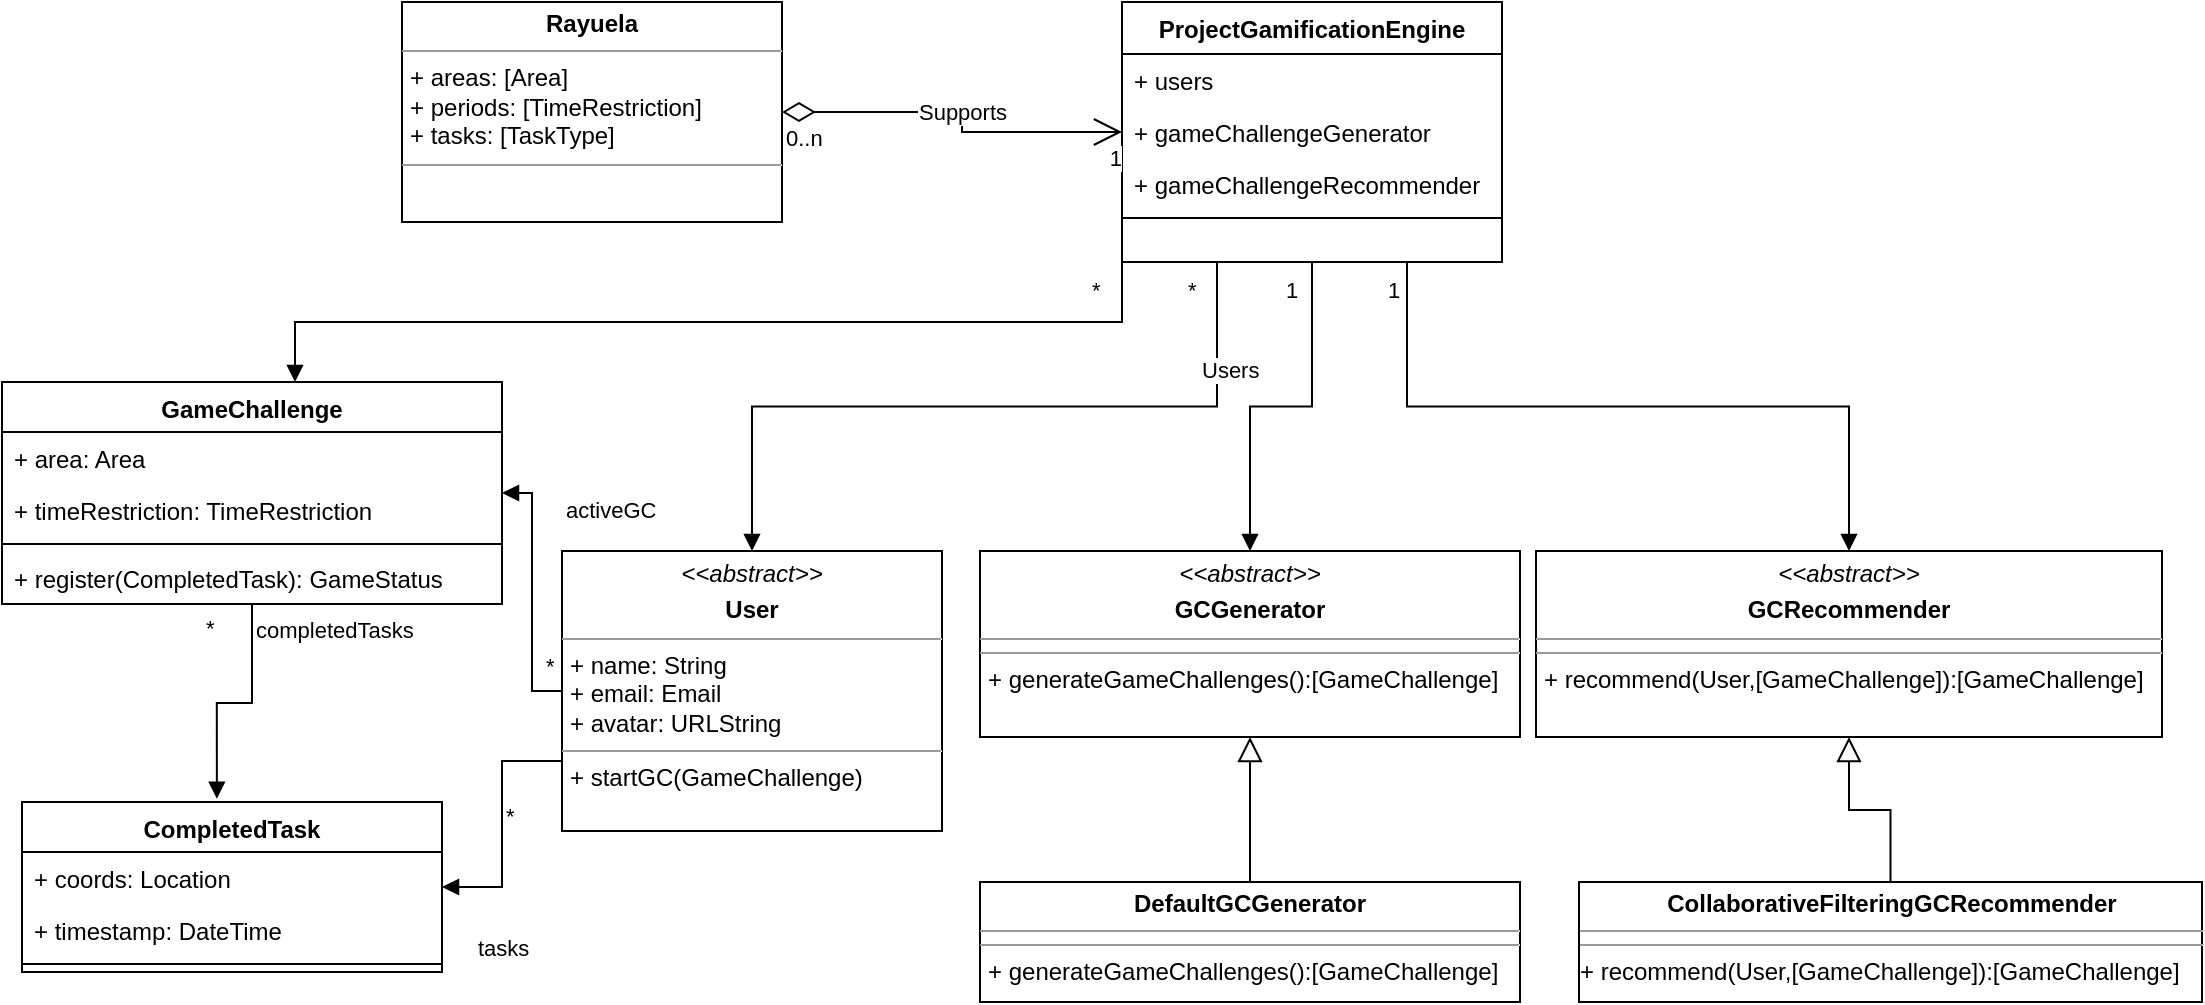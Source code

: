 <mxfile version="21.1.6" type="github">
  <diagram id="C5RBs43oDa-KdzZeNtuy" name="Page-1">
    <mxGraphModel dx="2022" dy="605" grid="1" gridSize="10" guides="1" tooltips="1" connect="1" arrows="1" fold="1" page="1" pageScale="1" pageWidth="827" pageHeight="1169" math="0" shadow="0">
      <root>
        <mxCell id="WIyWlLk6GJQsqaUBKTNV-0" />
        <mxCell id="WIyWlLk6GJQsqaUBKTNV-1" parent="WIyWlLk6GJQsqaUBKTNV-0" />
        <mxCell id="zkfFHV4jXpPFQw0GAbJ--12" value="" style="endArrow=block;endSize=10;endFill=0;shadow=0;strokeWidth=1;rounded=0;edgeStyle=elbowEdgeStyle;elbow=vertical;" parent="WIyWlLk6GJQsqaUBKTNV-1" source="M-9ZTzHhaWWJyCz6qM-e-53" target="M-9ZTzHhaWWJyCz6qM-e-47" edge="1">
          <mxGeometry width="160" relative="1" as="geometry">
            <mxPoint x="414" y="500" as="sourcePoint" />
            <mxPoint x="450" y="440" as="targetPoint" />
          </mxGeometry>
        </mxCell>
        <mxCell id="zkfFHV4jXpPFQw0GAbJ--17" value="ProjectGamificationEngine" style="swimlane;fontStyle=1;align=center;verticalAlign=top;childLayout=stackLayout;horizontal=1;startSize=26;horizontalStack=0;resizeParent=1;resizeLast=0;collapsible=1;marginBottom=0;rounded=0;shadow=0;strokeWidth=1;" parent="WIyWlLk6GJQsqaUBKTNV-1" vertex="1">
          <mxGeometry x="350" y="60" width="190" height="130" as="geometry">
            <mxRectangle x="550" y="140" width="160" height="26" as="alternateBounds" />
          </mxGeometry>
        </mxCell>
        <mxCell id="zkfFHV4jXpPFQw0GAbJ--20" value="+ users" style="text;align=left;verticalAlign=top;spacingLeft=4;spacingRight=4;overflow=hidden;rotatable=0;points=[[0,0.5],[1,0.5]];portConstraint=eastwest;rounded=0;shadow=0;html=0;" parent="zkfFHV4jXpPFQw0GAbJ--17" vertex="1">
          <mxGeometry y="26" width="190" height="26" as="geometry" />
        </mxCell>
        <mxCell id="zkfFHV4jXpPFQw0GAbJ--18" value="+ gameChallengeGenerator" style="text;align=left;verticalAlign=top;spacingLeft=4;spacingRight=4;overflow=hidden;rotatable=0;points=[[0,0.5],[1,0.5]];portConstraint=eastwest;" parent="zkfFHV4jXpPFQw0GAbJ--17" vertex="1">
          <mxGeometry y="52" width="190" height="26" as="geometry" />
        </mxCell>
        <mxCell id="zkfFHV4jXpPFQw0GAbJ--21" value="+ gameChallengeRecommender" style="text;align=left;verticalAlign=top;spacingLeft=4;spacingRight=4;overflow=hidden;rotatable=0;points=[[0,0.5],[1,0.5]];portConstraint=eastwest;rounded=0;shadow=0;html=0;" parent="zkfFHV4jXpPFQw0GAbJ--17" vertex="1">
          <mxGeometry y="78" width="190" height="26" as="geometry" />
        </mxCell>
        <mxCell id="zkfFHV4jXpPFQw0GAbJ--23" value="" style="line;html=1;strokeWidth=1;align=left;verticalAlign=middle;spacingTop=-1;spacingLeft=3;spacingRight=3;rotatable=0;labelPosition=right;points=[];portConstraint=eastwest;" parent="zkfFHV4jXpPFQw0GAbJ--17" vertex="1">
          <mxGeometry y="104" width="190" height="8" as="geometry" />
        </mxCell>
        <mxCell id="M-9ZTzHhaWWJyCz6qM-e-20" value="" style="endArrow=block;endSize=10;endFill=0;shadow=0;strokeWidth=1;rounded=0;edgeStyle=elbowEdgeStyle;elbow=vertical;" edge="1" parent="WIyWlLk6GJQsqaUBKTNV-1" source="M-9ZTzHhaWWJyCz6qM-e-54" target="M-9ZTzHhaWWJyCz6qM-e-52">
          <mxGeometry width="160" relative="1" as="geometry">
            <mxPoint x="713.5" y="474.5" as="sourcePoint" />
            <mxPoint x="665" y="430" as="targetPoint" />
          </mxGeometry>
        </mxCell>
        <mxCell id="M-9ZTzHhaWWJyCz6qM-e-25" value="GameChallenge" style="swimlane;fontStyle=1;align=center;verticalAlign=top;childLayout=stackLayout;horizontal=1;startSize=25;horizontalStack=0;resizeParent=1;resizeParentMax=0;resizeLast=0;collapsible=1;marginBottom=0;whiteSpace=wrap;html=1;" vertex="1" parent="WIyWlLk6GJQsqaUBKTNV-1">
          <mxGeometry x="-210" y="250" width="250" height="111" as="geometry" />
        </mxCell>
        <mxCell id="M-9ZTzHhaWWJyCz6qM-e-46" value="+ area: Area" style="text;strokeColor=none;fillColor=none;align=left;verticalAlign=top;spacingLeft=4;spacingRight=4;overflow=hidden;rotatable=0;points=[[0,0.5],[1,0.5]];portConstraint=eastwest;whiteSpace=wrap;html=1;" vertex="1" parent="M-9ZTzHhaWWJyCz6qM-e-25">
          <mxGeometry y="25" width="250" height="26" as="geometry" />
        </mxCell>
        <mxCell id="M-9ZTzHhaWWJyCz6qM-e-26" value="+ timeRestriction: TimeRestriction" style="text;strokeColor=none;fillColor=none;align=left;verticalAlign=top;spacingLeft=4;spacingRight=4;overflow=hidden;rotatable=0;points=[[0,0.5],[1,0.5]];portConstraint=eastwest;whiteSpace=wrap;html=1;" vertex="1" parent="M-9ZTzHhaWWJyCz6qM-e-25">
          <mxGeometry y="51" width="250" height="26" as="geometry" />
        </mxCell>
        <mxCell id="M-9ZTzHhaWWJyCz6qM-e-27" value="" style="line;strokeWidth=1;fillColor=none;align=left;verticalAlign=middle;spacingTop=-1;spacingLeft=3;spacingRight=3;rotatable=0;labelPosition=right;points=[];portConstraint=eastwest;strokeColor=inherit;" vertex="1" parent="M-9ZTzHhaWWJyCz6qM-e-25">
          <mxGeometry y="77" width="250" height="8" as="geometry" />
        </mxCell>
        <mxCell id="M-9ZTzHhaWWJyCz6qM-e-28" value="+ register(CompletedTask): GameStatus" style="text;strokeColor=none;fillColor=none;align=left;verticalAlign=top;spacingLeft=4;spacingRight=4;overflow=hidden;rotatable=0;points=[[0,0.5],[1,0.5]];portConstraint=eastwest;whiteSpace=wrap;html=1;" vertex="1" parent="M-9ZTzHhaWWJyCz6qM-e-25">
          <mxGeometry y="85" width="250" height="26" as="geometry" />
        </mxCell>
        <mxCell id="M-9ZTzHhaWWJyCz6qM-e-42" value="&lt;p style=&quot;margin:0px;margin-top:4px;text-align:center;&quot;&gt;&lt;i&gt;&amp;lt;&amp;lt;abstract&amp;gt;&amp;gt;&lt;/i&gt;&lt;/p&gt;&lt;p style=&quot;margin:0px;margin-top:4px;text-align:center;&quot;&gt;&lt;b&gt;User&lt;/b&gt;&lt;br&gt;&lt;/p&gt;&lt;hr size=&quot;1&quot;&gt;&lt;p style=&quot;margin:0px;margin-left:4px;&quot;&gt;+ name: String&lt;br&gt;+ email: Email&lt;/p&gt;&lt;p style=&quot;margin:0px;margin-left:4px;&quot;&gt;+ avatar: URLString&lt;br&gt;&lt;/p&gt;&lt;hr size=&quot;1&quot;&gt;&lt;p style=&quot;margin:0px;margin-left:4px;&quot;&gt;+ startGC(GameChallenge)&lt;/p&gt;" style="verticalAlign=top;align=left;overflow=fill;fontSize=12;fontFamily=Helvetica;html=1;whiteSpace=wrap;" vertex="1" parent="WIyWlLk6GJQsqaUBKTNV-1">
          <mxGeometry x="70" y="334.5" width="190" height="140" as="geometry" />
        </mxCell>
        <mxCell id="M-9ZTzHhaWWJyCz6qM-e-47" value="&lt;p style=&quot;margin:0px;margin-top:4px;text-align:center;&quot;&gt;&lt;i&gt;&amp;lt;&amp;lt;abstract&amp;gt;&amp;gt;&lt;/i&gt;&lt;/p&gt;&lt;p style=&quot;margin:0px;margin-top:4px;text-align:center;&quot;&gt;&lt;b&gt;GCGenerator&lt;/b&gt;&lt;br&gt;&lt;/p&gt;&lt;hr size=&quot;1&quot;&gt;&lt;hr size=&quot;1&quot;&gt;&lt;p style=&quot;margin:0px;margin-left:4px;&quot;&gt;+ generateGameChallenges():[GameChallenge]&lt;/p&gt;" style="verticalAlign=top;align=left;overflow=fill;fontSize=12;fontFamily=Helvetica;html=1;whiteSpace=wrap;" vertex="1" parent="WIyWlLk6GJQsqaUBKTNV-1">
          <mxGeometry x="279" y="334.5" width="270" height="93" as="geometry" />
        </mxCell>
        <mxCell id="M-9ZTzHhaWWJyCz6qM-e-48" value="&lt;p style=&quot;margin:0px;margin-top:4px;text-align:center;&quot;&gt;&lt;b&gt;Rayuela&lt;/b&gt;&lt;br&gt;&lt;/p&gt;&lt;hr size=&quot;1&quot;&gt;&lt;p style=&quot;margin:0px;margin-left:4px;&quot;&gt;+ areas: [Area]&lt;br&gt;+ periods: [TimeRestriction]&lt;/p&gt;&lt;p style=&quot;margin:0px;margin-left:4px;&quot;&gt;+ tasks: [TaskType]&lt;br&gt;&lt;/p&gt;&lt;hr size=&quot;1&quot;&gt;&lt;p style=&quot;margin:0px;margin-left:4px;&quot;&gt;&lt;br&gt;&lt;/p&gt;" style="verticalAlign=top;align=left;overflow=fill;fontSize=12;fontFamily=Helvetica;html=1;whiteSpace=wrap;" vertex="1" parent="WIyWlLk6GJQsqaUBKTNV-1">
          <mxGeometry x="-10" y="60" width="190" height="110" as="geometry" />
        </mxCell>
        <mxCell id="M-9ZTzHhaWWJyCz6qM-e-49" value="Supports" style="endArrow=open;html=1;endSize=12;startArrow=diamondThin;startSize=14;startFill=0;edgeStyle=orthogonalEdgeStyle;rounded=0;entryX=0;entryY=0.5;entryDx=0;entryDy=0;" edge="1" parent="WIyWlLk6GJQsqaUBKTNV-1" source="M-9ZTzHhaWWJyCz6qM-e-48" target="zkfFHV4jXpPFQw0GAbJ--18">
          <mxGeometry relative="1" as="geometry">
            <mxPoint x="180" y="80" as="sourcePoint" />
            <mxPoint x="340" y="80" as="targetPoint" />
            <Array as="points">
              <mxPoint x="270" y="115" />
              <mxPoint x="270" y="125" />
            </Array>
          </mxGeometry>
        </mxCell>
        <mxCell id="M-9ZTzHhaWWJyCz6qM-e-50" value="0..n" style="edgeLabel;resizable=0;html=1;align=left;verticalAlign=top;" connectable="0" vertex="1" parent="M-9ZTzHhaWWJyCz6qM-e-49">
          <mxGeometry x="-1" relative="1" as="geometry" />
        </mxCell>
        <mxCell id="M-9ZTzHhaWWJyCz6qM-e-51" value="1" style="edgeLabel;resizable=0;html=1;align=right;verticalAlign=top;" connectable="0" vertex="1" parent="M-9ZTzHhaWWJyCz6qM-e-49">
          <mxGeometry x="1" relative="1" as="geometry" />
        </mxCell>
        <mxCell id="M-9ZTzHhaWWJyCz6qM-e-52" value="&lt;p style=&quot;margin:0px;margin-top:4px;text-align:center;&quot;&gt;&lt;i&gt;&amp;lt;&amp;lt;abstract&amp;gt;&amp;gt;&lt;/i&gt;&lt;/p&gt;&lt;p style=&quot;margin:0px;margin-top:4px;text-align:center;&quot;&gt;&lt;b&gt;GCRecommender&lt;/b&gt;&lt;br&gt;&lt;/p&gt;&lt;hr size=&quot;1&quot;&gt;&lt;hr size=&quot;1&quot;&gt;&lt;p style=&quot;margin:0px;margin-left:4px;&quot;&gt;+ recommend(User,[GameChallenge]):[GameChallenge]&lt;/p&gt;" style="verticalAlign=top;align=left;overflow=fill;fontSize=12;fontFamily=Helvetica;html=1;whiteSpace=wrap;" vertex="1" parent="WIyWlLk6GJQsqaUBKTNV-1">
          <mxGeometry x="557" y="334.5" width="313" height="93" as="geometry" />
        </mxCell>
        <mxCell id="M-9ZTzHhaWWJyCz6qM-e-53" value="&lt;p style=&quot;margin:0px;margin-top:4px;text-align:center;&quot;&gt;&lt;b&gt;DefaultGCGenerator&lt;/b&gt;&lt;br&gt;&lt;/p&gt;&lt;hr size=&quot;1&quot;&gt;&lt;hr size=&quot;1&quot;&gt;&lt;p style=&quot;margin:0px;margin-left:4px;&quot;&gt;+ generateGameChallenges():[GameChallenge]&lt;/p&gt;" style="verticalAlign=top;align=left;overflow=fill;fontSize=12;fontFamily=Helvetica;html=1;whiteSpace=wrap;" vertex="1" parent="WIyWlLk6GJQsqaUBKTNV-1">
          <mxGeometry x="279" y="500" width="270" height="60" as="geometry" />
        </mxCell>
        <mxCell id="M-9ZTzHhaWWJyCz6qM-e-54" value="&lt;p style=&quot;margin:0px;margin-top:4px;text-align:center;&quot;&gt;&lt;b&gt;CollaborativeFilteringGCRecommender&lt;/b&gt;&lt;br&gt;&lt;/p&gt;&lt;hr size=&quot;1&quot;&gt;&lt;hr size=&quot;1&quot;&gt;+ recommend(User,[GameChallenge]):[GameChallenge]" style="verticalAlign=top;align=left;overflow=fill;fontSize=12;fontFamily=Helvetica;html=1;whiteSpace=wrap;" vertex="1" parent="WIyWlLk6GJQsqaUBKTNV-1">
          <mxGeometry x="578.5" y="500" width="311.5" height="60" as="geometry" />
        </mxCell>
        <mxCell id="M-9ZTzHhaWWJyCz6qM-e-55" value="" style="endArrow=block;endFill=1;html=1;edgeStyle=orthogonalEdgeStyle;align=left;verticalAlign=top;rounded=0;exitX=0.75;exitY=1;exitDx=0;exitDy=0;" edge="1" parent="WIyWlLk6GJQsqaUBKTNV-1" source="zkfFHV4jXpPFQw0GAbJ--17" target="M-9ZTzHhaWWJyCz6qM-e-52">
          <mxGeometry x="-1" relative="1" as="geometry">
            <mxPoint x="280" y="480" as="sourcePoint" />
            <mxPoint x="440" y="480" as="targetPoint" />
          </mxGeometry>
        </mxCell>
        <mxCell id="M-9ZTzHhaWWJyCz6qM-e-56" value="1" style="edgeLabel;resizable=0;html=1;align=left;verticalAlign=bottom;" connectable="0" vertex="1" parent="M-9ZTzHhaWWJyCz6qM-e-55">
          <mxGeometry x="-1" relative="1" as="geometry">
            <mxPoint x="-12" y="22" as="offset" />
          </mxGeometry>
        </mxCell>
        <mxCell id="M-9ZTzHhaWWJyCz6qM-e-57" value="" style="endArrow=block;endFill=1;html=1;edgeStyle=orthogonalEdgeStyle;align=left;verticalAlign=top;rounded=0;exitX=0.5;exitY=1;exitDx=0;exitDy=0;" edge="1" parent="WIyWlLk6GJQsqaUBKTNV-1" source="zkfFHV4jXpPFQw0GAbJ--17" target="M-9ZTzHhaWWJyCz6qM-e-47">
          <mxGeometry x="-1" relative="1" as="geometry">
            <mxPoint x="280" y="480" as="sourcePoint" />
            <mxPoint x="440" y="480" as="targetPoint" />
            <mxPoint as="offset" />
          </mxGeometry>
        </mxCell>
        <mxCell id="M-9ZTzHhaWWJyCz6qM-e-58" value="1" style="edgeLabel;resizable=0;html=1;align=left;verticalAlign=bottom;" connectable="0" vertex="1" parent="M-9ZTzHhaWWJyCz6qM-e-57">
          <mxGeometry x="-1" relative="1" as="geometry">
            <mxPoint x="-15" y="22" as="offset" />
          </mxGeometry>
        </mxCell>
        <mxCell id="M-9ZTzHhaWWJyCz6qM-e-59" value="Users" style="endArrow=block;endFill=1;html=1;edgeStyle=orthogonalEdgeStyle;align=left;verticalAlign=top;rounded=0;exitX=0.25;exitY=1;exitDx=0;exitDy=0;entryX=0.5;entryY=0;entryDx=0;entryDy=0;" edge="1" parent="WIyWlLk6GJQsqaUBKTNV-1" source="zkfFHV4jXpPFQw0GAbJ--17" target="M-9ZTzHhaWWJyCz6qM-e-42">
          <mxGeometry x="-0.567" y="-31" relative="1" as="geometry">
            <mxPoint x="280" y="480" as="sourcePoint" />
            <mxPoint x="440" y="480" as="targetPoint" />
            <mxPoint as="offset" />
          </mxGeometry>
        </mxCell>
        <mxCell id="M-9ZTzHhaWWJyCz6qM-e-60" value="*" style="edgeLabel;resizable=0;html=1;align=left;verticalAlign=bottom;" connectable="0" vertex="1" parent="M-9ZTzHhaWWJyCz6qM-e-59">
          <mxGeometry x="-1" relative="1" as="geometry">
            <mxPoint x="-17" y="22" as="offset" />
          </mxGeometry>
        </mxCell>
        <mxCell id="M-9ZTzHhaWWJyCz6qM-e-61" value="activeGC" style="endArrow=block;endFill=1;html=1;edgeStyle=orthogonalEdgeStyle;align=left;verticalAlign=top;rounded=0;" edge="1" parent="WIyWlLk6GJQsqaUBKTNV-1" source="M-9ZTzHhaWWJyCz6qM-e-42" target="M-9ZTzHhaWWJyCz6qM-e-25">
          <mxGeometry x="0.767" y="-16" relative="1" as="geometry">
            <mxPoint x="280" y="480" as="sourcePoint" />
            <mxPoint x="440" y="480" as="targetPoint" />
            <mxPoint x="15" y="11" as="offset" />
          </mxGeometry>
        </mxCell>
        <mxCell id="M-9ZTzHhaWWJyCz6qM-e-62" value="*" style="edgeLabel;resizable=0;html=1;align=left;verticalAlign=bottom;" connectable="0" vertex="1" parent="M-9ZTzHhaWWJyCz6qM-e-61">
          <mxGeometry x="-1" relative="1" as="geometry">
            <mxPoint x="-10" y="-4" as="offset" />
          </mxGeometry>
        </mxCell>
        <mxCell id="M-9ZTzHhaWWJyCz6qM-e-63" value="" style="endArrow=block;endFill=1;html=1;edgeStyle=orthogonalEdgeStyle;align=left;verticalAlign=top;rounded=0;exitX=0;exitY=1;exitDx=0;exitDy=0;entryX=0.586;entryY=0;entryDx=0;entryDy=0;entryPerimeter=0;" edge="1" parent="WIyWlLk6GJQsqaUBKTNV-1" source="zkfFHV4jXpPFQw0GAbJ--17" target="M-9ZTzHhaWWJyCz6qM-e-25">
          <mxGeometry x="-0.62" y="-20" relative="1" as="geometry">
            <mxPoint x="408" y="200" as="sourcePoint" />
            <mxPoint x="175" y="345" as="targetPoint" />
            <mxPoint as="offset" />
          </mxGeometry>
        </mxCell>
        <mxCell id="M-9ZTzHhaWWJyCz6qM-e-64" value="*" style="edgeLabel;resizable=0;html=1;align=left;verticalAlign=bottom;" connectable="0" vertex="1" parent="M-9ZTzHhaWWJyCz6qM-e-63">
          <mxGeometry x="-1" relative="1" as="geometry">
            <mxPoint x="-17" y="22" as="offset" />
          </mxGeometry>
        </mxCell>
        <mxCell id="M-9ZTzHhaWWJyCz6qM-e-65" value="CompletedTask" style="swimlane;fontStyle=1;align=center;verticalAlign=top;childLayout=stackLayout;horizontal=1;startSize=25;horizontalStack=0;resizeParent=1;resizeParentMax=0;resizeLast=0;collapsible=1;marginBottom=0;whiteSpace=wrap;html=1;" vertex="1" parent="WIyWlLk6GJQsqaUBKTNV-1">
          <mxGeometry x="-200" y="460" width="210" height="85" as="geometry" />
        </mxCell>
        <mxCell id="M-9ZTzHhaWWJyCz6qM-e-66" value="+ coords: Location" style="text;strokeColor=none;fillColor=none;align=left;verticalAlign=top;spacingLeft=4;spacingRight=4;overflow=hidden;rotatable=0;points=[[0,0.5],[1,0.5]];portConstraint=eastwest;whiteSpace=wrap;html=1;" vertex="1" parent="M-9ZTzHhaWWJyCz6qM-e-65">
          <mxGeometry y="25" width="210" height="26" as="geometry" />
        </mxCell>
        <mxCell id="M-9ZTzHhaWWJyCz6qM-e-67" value="+ timestamp: DateTime" style="text;strokeColor=none;fillColor=none;align=left;verticalAlign=top;spacingLeft=4;spacingRight=4;overflow=hidden;rotatable=0;points=[[0,0.5],[1,0.5]];portConstraint=eastwest;whiteSpace=wrap;html=1;" vertex="1" parent="M-9ZTzHhaWWJyCz6qM-e-65">
          <mxGeometry y="51" width="210" height="26" as="geometry" />
        </mxCell>
        <mxCell id="M-9ZTzHhaWWJyCz6qM-e-68" value="" style="line;strokeWidth=1;fillColor=none;align=left;verticalAlign=middle;spacingTop=-1;spacingLeft=3;spacingRight=3;rotatable=0;labelPosition=right;points=[];portConstraint=eastwest;strokeColor=inherit;" vertex="1" parent="M-9ZTzHhaWWJyCz6qM-e-65">
          <mxGeometry y="77" width="210" height="8" as="geometry" />
        </mxCell>
        <mxCell id="M-9ZTzHhaWWJyCz6qM-e-70" value="completedTasks" style="endArrow=block;endFill=1;html=1;edgeStyle=orthogonalEdgeStyle;align=left;verticalAlign=top;rounded=0;entryX=0.464;entryY=-0.019;entryDx=0;entryDy=0;entryPerimeter=0;" edge="1" parent="WIyWlLk6GJQsqaUBKTNV-1" source="M-9ZTzHhaWWJyCz6qM-e-25" target="M-9ZTzHhaWWJyCz6qM-e-65">
          <mxGeometry x="-1" relative="1" as="geometry">
            <mxPoint x="130" y="310" as="sourcePoint" />
            <mxPoint x="290" y="310" as="targetPoint" />
          </mxGeometry>
        </mxCell>
        <mxCell id="M-9ZTzHhaWWJyCz6qM-e-71" value="*" style="edgeLabel;resizable=0;html=1;align=left;verticalAlign=bottom;" connectable="0" vertex="1" parent="M-9ZTzHhaWWJyCz6qM-e-70">
          <mxGeometry x="-1" relative="1" as="geometry">
            <mxPoint x="-25" y="20" as="offset" />
          </mxGeometry>
        </mxCell>
        <mxCell id="M-9ZTzHhaWWJyCz6qM-e-72" value="tasks" style="endArrow=block;endFill=1;html=1;edgeStyle=orthogonalEdgeStyle;align=left;verticalAlign=top;rounded=0;exitX=0;exitY=0.75;exitDx=0;exitDy=0;" edge="1" parent="WIyWlLk6GJQsqaUBKTNV-1" source="M-9ZTzHhaWWJyCz6qM-e-42" target="M-9ZTzHhaWWJyCz6qM-e-65">
          <mxGeometry x="0.747" y="17" relative="1" as="geometry">
            <mxPoint x="130" y="410" as="sourcePoint" />
            <mxPoint x="290" y="410" as="targetPoint" />
            <mxPoint as="offset" />
          </mxGeometry>
        </mxCell>
        <mxCell id="M-9ZTzHhaWWJyCz6qM-e-73" value="*" style="edgeLabel;resizable=0;html=1;align=left;verticalAlign=bottom;" connectable="0" vertex="1" parent="M-9ZTzHhaWWJyCz6qM-e-72">
          <mxGeometry x="-1" relative="1" as="geometry">
            <mxPoint x="-30" y="36" as="offset" />
          </mxGeometry>
        </mxCell>
      </root>
    </mxGraphModel>
  </diagram>
</mxfile>
